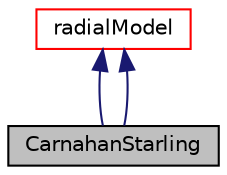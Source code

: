 digraph "CarnahanStarling"
{
  bgcolor="transparent";
  edge [fontname="Helvetica",fontsize="10",labelfontname="Helvetica",labelfontsize="10"];
  node [fontname="Helvetica",fontsize="10",shape=record];
  Node1 [label="CarnahanStarling",height=0.2,width=0.4,color="black", fillcolor="grey75", style="filled", fontcolor="black"];
  Node2 -> Node1 [dir="back",color="midnightblue",fontsize="10",style="solid",fontname="Helvetica"];
  Node2 [label="radialModel",height=0.2,width=0.4,color="red",URL="$a02104.html"];
  Node2 -> Node1 [dir="back",color="midnightblue",fontsize="10",style="solid",fontname="Helvetica"];
}
